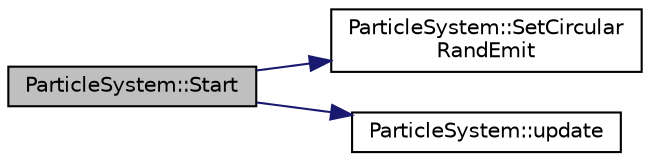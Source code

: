 digraph "ParticleSystem::Start"
{
  edge [fontname="Helvetica",fontsize="10",labelfontname="Helvetica",labelfontsize="10"];
  node [fontname="Helvetica",fontsize="10",shape=record];
  rankdir="LR";
  Node36 [label="ParticleSystem::Start",height=0.2,width=0.4,color="black", fillcolor="grey75", style="filled", fontcolor="black"];
  Node36 -> Node37 [color="midnightblue",fontsize="10",style="solid",fontname="Helvetica"];
  Node37 [label="ParticleSystem::SetCircular\lRandEmit",height=0.2,width=0.4,color="black", fillcolor="white", style="filled",URL="$class_particle_system.html#ae29e9a0135a189a79f5bcb091b15b4ba"];
  Node36 -> Node38 [color="midnightblue",fontsize="10",style="solid",fontname="Helvetica"];
  Node38 [label="ParticleSystem::update",height=0.2,width=0.4,color="black", fillcolor="white", style="filled",URL="$class_particle_system.html#a166fd86f020b6024d7d42723762d7cb2"];
}
